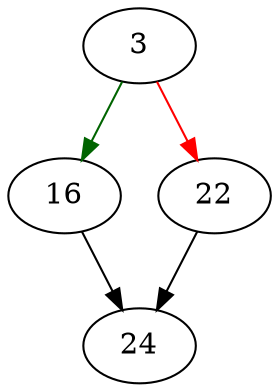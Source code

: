 strict digraph "sqlite3_uri_boolean" {
	// Node definitions.
	3 [entry=true];
	16;
	22;
	24;

	// Edge definitions.
	3 -> 16 [
		color=darkgreen
		cond=true
	];
	3 -> 22 [
		color=red
		cond=false
	];
	16 -> 24;
	22 -> 24;
}